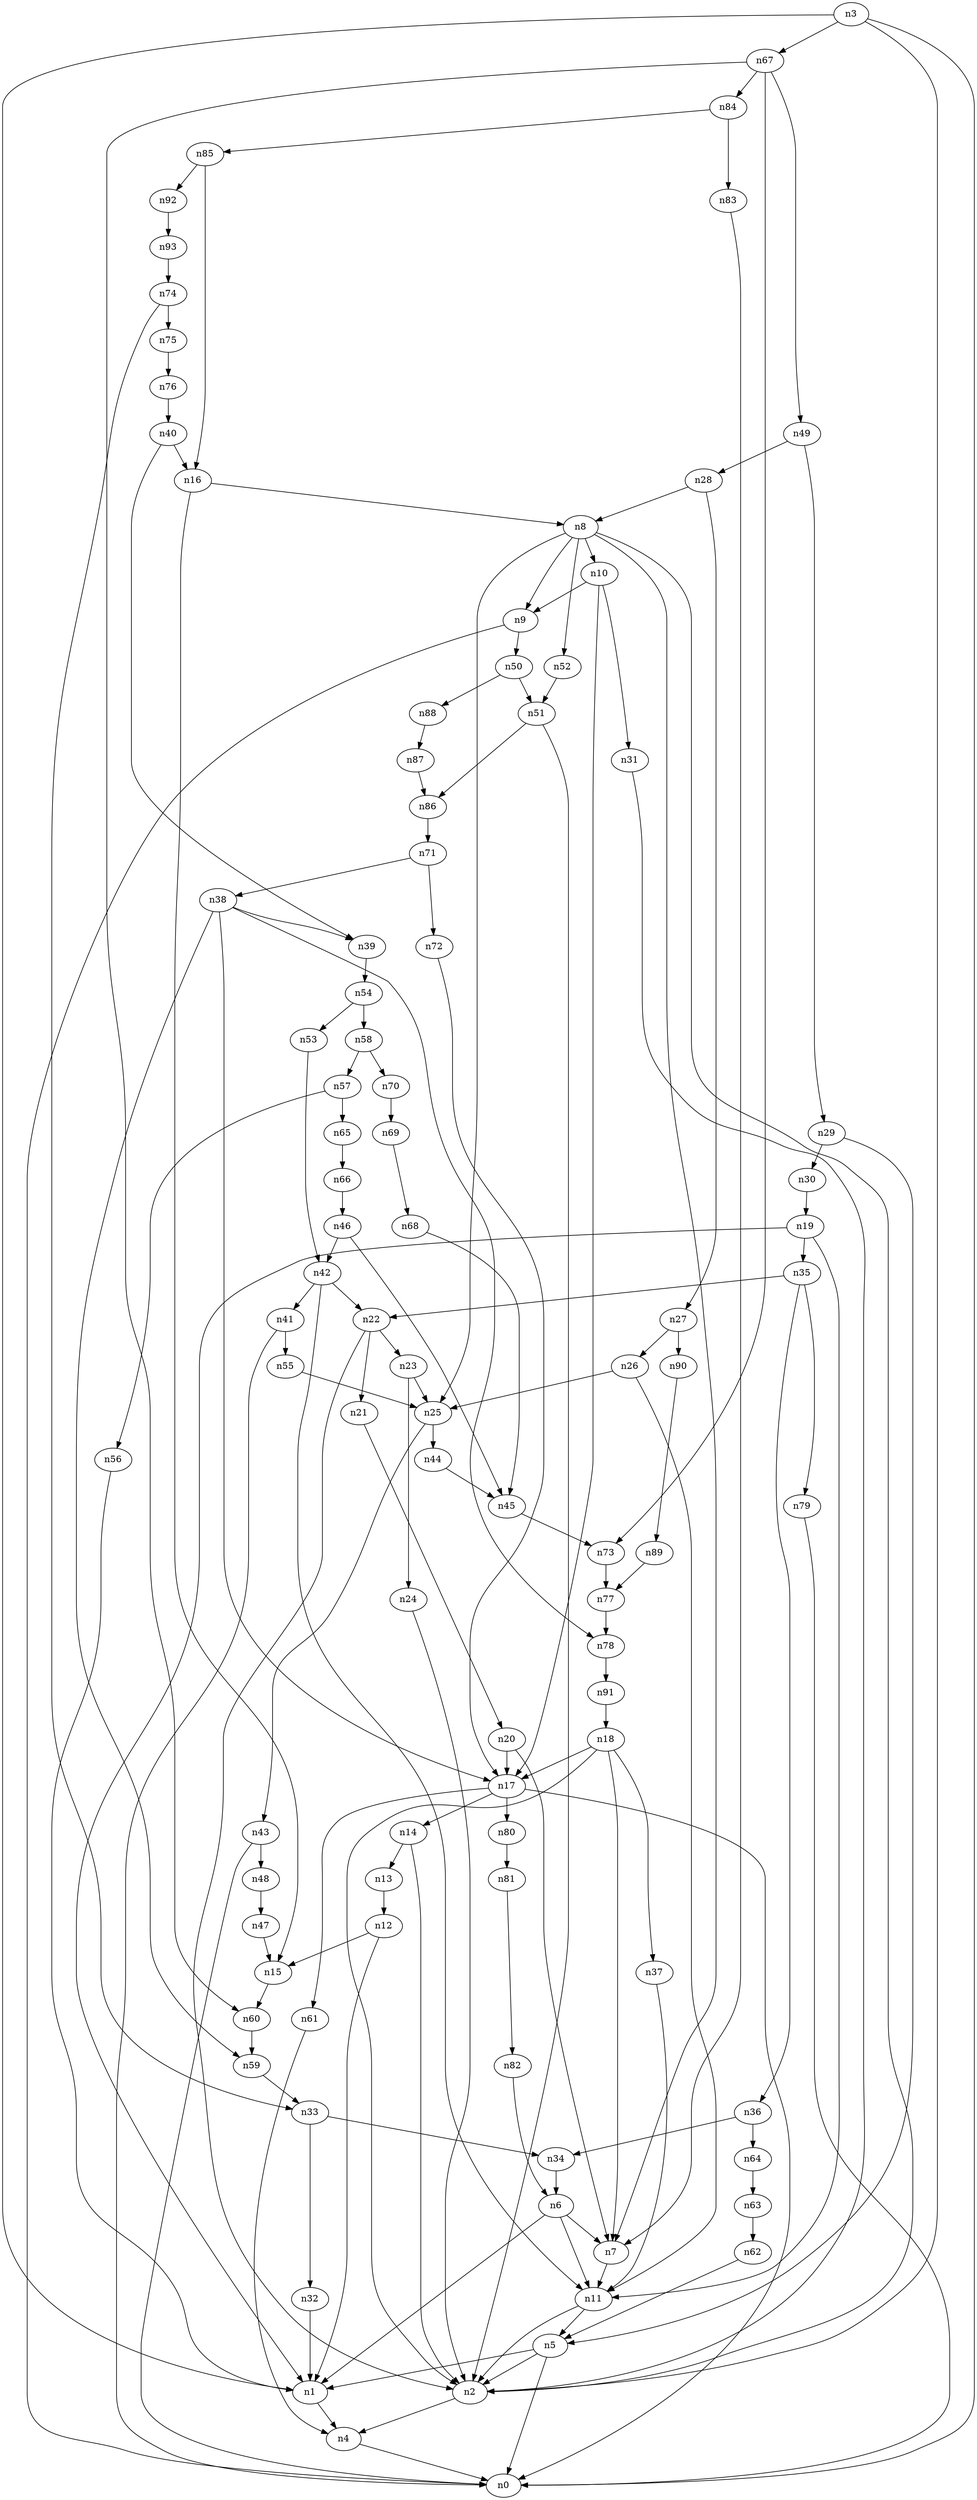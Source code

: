 digraph G {
	n1 -> n4	 [_graphml_id=e4];
	n2 -> n4	 [_graphml_id=e7];
	n3 -> n0	 [_graphml_id=e0];
	n3 -> n1	 [_graphml_id=e3];
	n3 -> n2	 [_graphml_id=e6];
	n3 -> n67	 [_graphml_id=e110];
	n4 -> n0	 [_graphml_id=e1];
	n5 -> n0	 [_graphml_id=e2];
	n5 -> n1	 [_graphml_id=e5];
	n5 -> n2	 [_graphml_id=e8];
	n6 -> n1	 [_graphml_id=e9];
	n6 -> n7	 [_graphml_id=e10];
	n6 -> n11	 [_graphml_id=e18];
	n7 -> n11	 [_graphml_id=e16];
	n8 -> n2	 [_graphml_id=e12];
	n8 -> n7	 [_graphml_id=e11];
	n8 -> n9	 [_graphml_id=e121];
	n8 -> n10	 [_graphml_id=e15];
	n8 -> n25	 [_graphml_id=e40];
	n8 -> n52	 [_graphml_id=e85];
	n9 -> n0	 [_graphml_id=e13];
	n9 -> n50	 [_graphml_id=e82];
	n10 -> n9	 [_graphml_id=e14];
	n10 -> n17	 [_graphml_id=e41];
	n10 -> n31	 [_graphml_id=e50];
	n11 -> n2	 [_graphml_id=e31];
	n11 -> n5	 [_graphml_id=e17];
	n12 -> n1	 [_graphml_id=e19];
	n12 -> n15	 [_graphml_id=e23];
	n13 -> n12	 [_graphml_id=e20];
	n14 -> n2	 [_graphml_id=e22];
	n14 -> n13	 [_graphml_id=e21];
	n15 -> n60	 [_graphml_id=e98];
	n16 -> n8	 [_graphml_id=e25];
	n16 -> n15	 [_graphml_id=e24];
	n17 -> n0	 [_graphml_id=e101];
	n17 -> n14	 [_graphml_id=e26];
	n17 -> n61	 [_graphml_id=e100];
	n17 -> n80	 [_graphml_id=e132];
	n18 -> n2	 [_graphml_id=e28];
	n18 -> n7	 [_graphml_id=e71];
	n18 -> n17	 [_graphml_id=e27];
	n18 -> n37	 [_graphml_id=e60];
	n19 -> n1	 [_graphml_id=e29];
	n19 -> n11	 [_graphml_id=e30];
	n19 -> n35	 [_graphml_id=e56];
	n20 -> n7	 [_graphml_id=e61];
	n20 -> n17	 [_graphml_id=e32];
	n21 -> n20	 [_graphml_id=e33];
	n22 -> n2	 [_graphml_id=e35];
	n22 -> n21	 [_graphml_id=e34];
	n22 -> n23	 [_graphml_id=e36];
	n23 -> n24	 [_graphml_id=e37];
	n23 -> n25	 [_graphml_id=e39];
	n24 -> n2	 [_graphml_id=e38];
	n25 -> n43	 [_graphml_id=e70];
	n25 -> n44	 [_graphml_id=e72];
	n26 -> n11	 [_graphml_id=e51];
	n26 -> n25	 [_graphml_id=e42];
	n27 -> n26	 [_graphml_id=e43];
	n27 -> n90	 [_graphml_id=e148];
	n28 -> n8	 [_graphml_id=e45];
	n28 -> n27	 [_graphml_id=e44];
	n29 -> n5	 [_graphml_id=e46];
	n29 -> n30	 [_graphml_id=e47];
	n30 -> n19	 [_graphml_id=e48];
	n31 -> n2	 [_graphml_id=e49];
	n32 -> n1	 [_graphml_id=e52];
	n33 -> n32	 [_graphml_id=e53];
	n33 -> n34	 [_graphml_id=e54];
	n34 -> n6	 [_graphml_id=e55];
	n35 -> n22	 [_graphml_id=e81];
	n35 -> n36	 [_graphml_id=e57];
	n35 -> n79	 [_graphml_id=e130];
	n36 -> n34	 [_graphml_id=e58];
	n36 -> n64	 [_graphml_id=e105];
	n37 -> n11	 [_graphml_id=e59];
	n38 -> n17	 [_graphml_id=e62];
	n38 -> n39	 [_graphml_id=e63];
	n38 -> n59	 [_graphml_id=e111];
	n38 -> n78	 [_graphml_id=e128];
	n39 -> n54	 [_graphml_id=e88];
	n40 -> n16	 [_graphml_id=e65];
	n40 -> n39	 [_graphml_id=e64];
	n41 -> n0	 [_graphml_id=e66];
	n41 -> n55	 [_graphml_id=e90];
	n42 -> n11	 [_graphml_id=e131];
	n42 -> n22	 [_graphml_id=e68];
	n42 -> n41	 [_graphml_id=e67];
	n43 -> n0	 [_graphml_id=e69];
	n43 -> n48	 [_graphml_id=e78];
	n44 -> n45	 [_graphml_id=e73];
	n45 -> n73	 [_graphml_id=e119];
	n46 -> n42	 [_graphml_id=e75];
	n46 -> n45	 [_graphml_id=e74];
	n47 -> n15	 [_graphml_id=e76];
	n48 -> n47	 [_graphml_id=e77];
	n49 -> n28	 [_graphml_id=e80];
	n49 -> n29	 [_graphml_id=e79];
	n50 -> n51	 [_graphml_id=e83];
	n50 -> n88	 [_graphml_id=e145];
	n51 -> n2	 [_graphml_id=e91];
	n51 -> n86	 [_graphml_id=e142];
	n52 -> n51	 [_graphml_id=e84];
	n53 -> n42	 [_graphml_id=e86];
	n54 -> n53	 [_graphml_id=e87];
	n54 -> n58	 [_graphml_id=e95];
	n55 -> n25	 [_graphml_id=e89];
	n56 -> n1	 [_graphml_id=e92];
	n57 -> n56	 [_graphml_id=e93];
	n57 -> n65	 [_graphml_id=e106];
	n58 -> n57	 [_graphml_id=e94];
	n58 -> n70	 [_graphml_id=e115];
	n59 -> n33	 [_graphml_id=e96];
	n60 -> n59	 [_graphml_id=e97];
	n61 -> n4	 [_graphml_id=e99];
	n62 -> n5	 [_graphml_id=e102];
	n63 -> n62	 [_graphml_id=e103];
	n64 -> n63	 [_graphml_id=e104];
	n65 -> n66	 [_graphml_id=e107];
	n66 -> n46	 [_graphml_id=e108];
	n67 -> n49	 [_graphml_id=e109];
	n67 -> n60	 [_graphml_id=e141];
	n67 -> n73	 [_graphml_id=e120];
	n67 -> n84	 [_graphml_id=e138];
	n68 -> n45	 [_graphml_id=e112];
	n69 -> n68	 [_graphml_id=e113];
	n70 -> n69	 [_graphml_id=e114];
	n71 -> n38	 [_graphml_id=e116];
	n71 -> n72	 [_graphml_id=e117];
	n72 -> n17	 [_graphml_id=e118];
	n73 -> n77	 [_graphml_id=e126];
	n74 -> n33	 [_graphml_id=e122];
	n74 -> n75	 [_graphml_id=e123];
	n75 -> n76	 [_graphml_id=e124];
	n76 -> n40	 [_graphml_id=e125];
	n77 -> n78	 [_graphml_id=e127];
	n78 -> n91	 [_graphml_id=e149];
	n79 -> n0	 [_graphml_id=e129];
	n80 -> n81	 [_graphml_id=e133];
	n81 -> n82	 [_graphml_id=e134];
	n82 -> n6	 [_graphml_id=e135];
	n83 -> n7	 [_graphml_id=e136];
	n84 -> n83	 [_graphml_id=e137];
	n84 -> n85	 [_graphml_id=e140];
	n85 -> n16	 [_graphml_id=e139];
	n85 -> n92	 [_graphml_id=e152];
	n86 -> n71	 [_graphml_id=e151];
	n87 -> n86	 [_graphml_id=e143];
	n88 -> n87	 [_graphml_id=e144];
	n89 -> n77	 [_graphml_id=e146];
	n90 -> n89	 [_graphml_id=e147];
	n91 -> n18	 [_graphml_id=e150];
	n92 -> n93	 [_graphml_id=e153];
	n93 -> n74	 [_graphml_id=e154];
}
